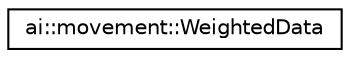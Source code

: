 digraph "Graphical Class Hierarchy"
{
  edge [fontname="Helvetica",fontsize="10",labelfontname="Helvetica",labelfontsize="10"];
  node [fontname="Helvetica",fontsize="10",shape=record];
  rankdir="LR";
  Node1 [label="ai::movement::WeightedData",height=0.2,width=0.4,color="black", fillcolor="white", style="filled",URL="$structai_1_1movement_1_1WeightedData.html",tooltip="Steering and weight as input for WeightedSteering. "];
}
